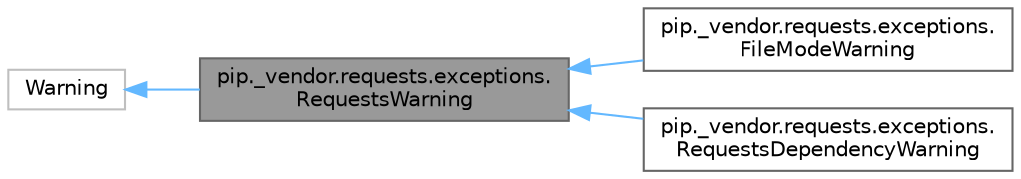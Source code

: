 digraph "pip._vendor.requests.exceptions.RequestsWarning"
{
 // LATEX_PDF_SIZE
  bgcolor="transparent";
  edge [fontname=Helvetica,fontsize=10,labelfontname=Helvetica,labelfontsize=10];
  node [fontname=Helvetica,fontsize=10,shape=box,height=0.2,width=0.4];
  rankdir="LR";
  Node1 [id="Node000001",label="pip._vendor.requests.exceptions.\lRequestsWarning",height=0.2,width=0.4,color="gray40", fillcolor="grey60", style="filled", fontcolor="black",tooltip=" "];
  Node2 -> Node1 [id="edge1_Node000001_Node000002",dir="back",color="steelblue1",style="solid",tooltip=" "];
  Node2 [id="Node000002",label="Warning",height=0.2,width=0.4,color="grey75", fillcolor="white", style="filled",URL="$d5/d16/classWarning.html",tooltip=" "];
  Node1 -> Node3 [id="edge2_Node000001_Node000003",dir="back",color="steelblue1",style="solid",tooltip=" "];
  Node3 [id="Node000003",label="pip._vendor.requests.exceptions.\lFileModeWarning",height=0.2,width=0.4,color="gray40", fillcolor="white", style="filled",URL="$d6/d0a/classpip_1_1__vendor_1_1requests_1_1exceptions_1_1FileModeWarning.html",tooltip=" "];
  Node1 -> Node4 [id="edge3_Node000001_Node000004",dir="back",color="steelblue1",style="solid",tooltip=" "];
  Node4 [id="Node000004",label="pip._vendor.requests.exceptions.\lRequestsDependencyWarning",height=0.2,width=0.4,color="gray40", fillcolor="white", style="filled",URL="$d2/dbd/classpip_1_1__vendor_1_1requests_1_1exceptions_1_1RequestsDependencyWarning.html",tooltip=" "];
}
